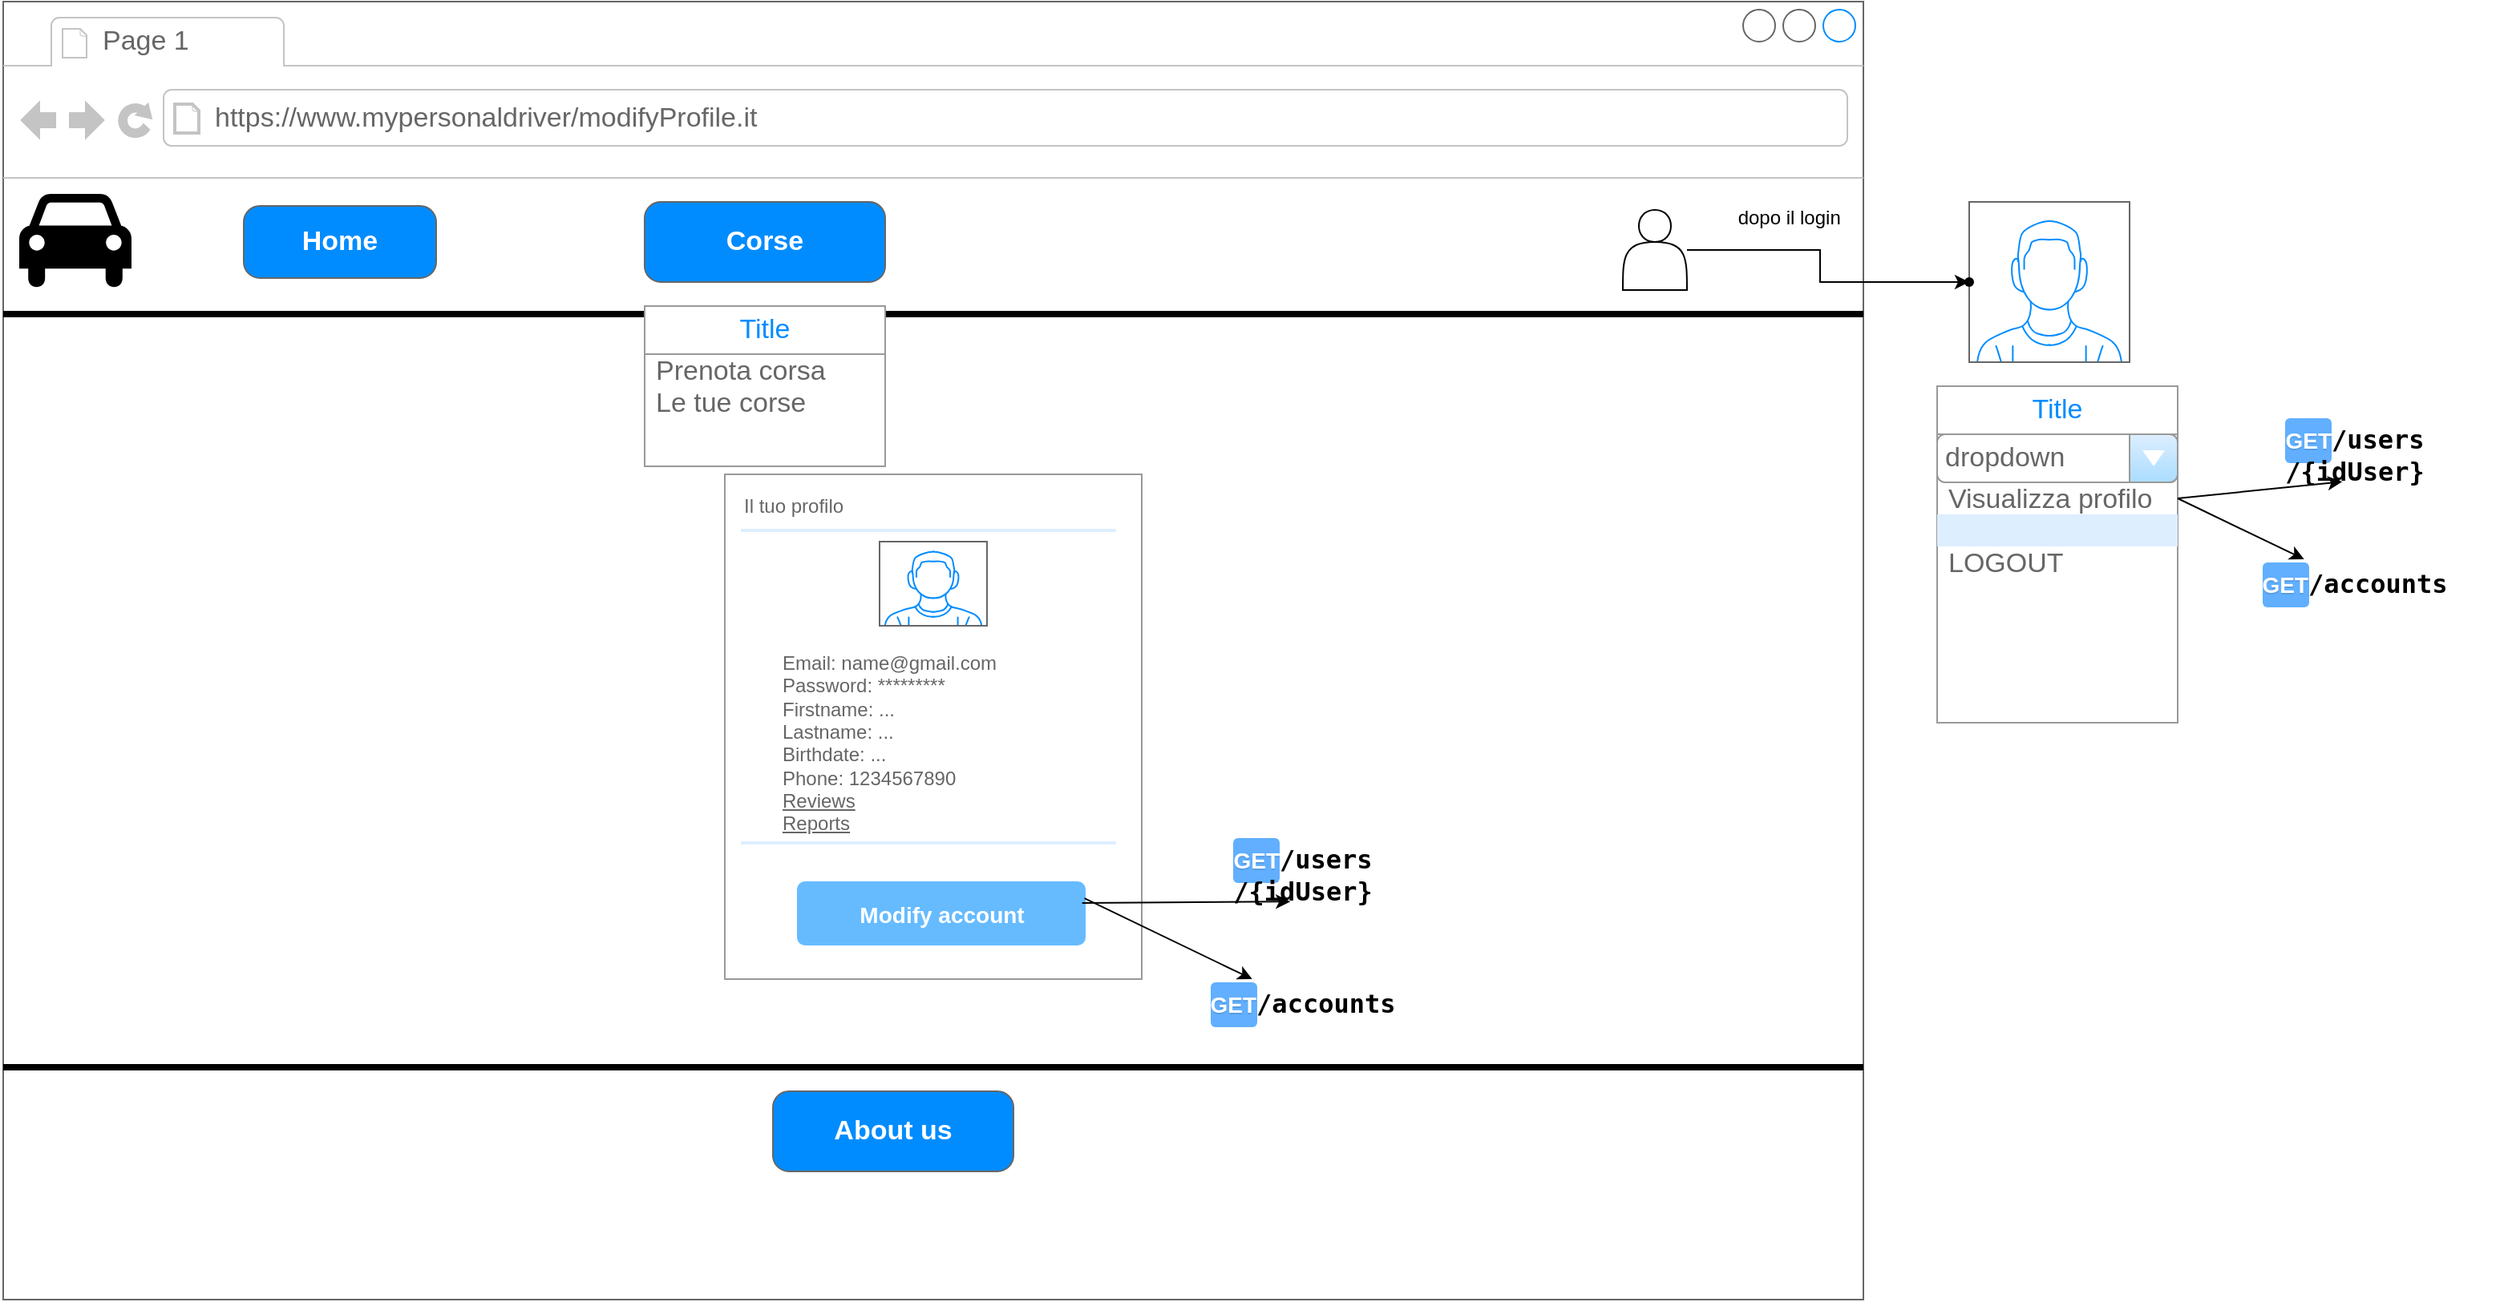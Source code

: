 <mxfile version="24.8.4">
  <diagram name="Pagina-1" id="whGeec0us_iU8IWxTtMR">
    <mxGraphModel dx="1600" dy="669" grid="1" gridSize="10" guides="1" tooltips="1" connect="1" arrows="1" fold="1" page="1" pageScale="1" pageWidth="1100" pageHeight="850" math="0" shadow="0">
      <root>
        <mxCell id="0" />
        <mxCell id="1" parent="0" />
        <mxCell id="WmPic4fgFlVuSvD46Pqc-1" value="" style="strokeWidth=1;shadow=0;dashed=0;align=center;html=1;shape=mxgraph.mockup.containers.browserWindow;rSize=0;strokeColor=#666666;strokeColor2=#008cff;strokeColor3=#c4c4c4;mainText=,;recursiveResize=0;" vertex="1" parent="1">
          <mxGeometry x="440" y="230" width="1160" height="810" as="geometry" />
        </mxCell>
        <mxCell id="WmPic4fgFlVuSvD46Pqc-2" value="Page 1" style="strokeWidth=1;shadow=0;dashed=0;align=center;html=1;shape=mxgraph.mockup.containers.anchor;fontSize=17;fontColor=#666666;align=left;whiteSpace=wrap;" vertex="1" parent="WmPic4fgFlVuSvD46Pqc-1">
          <mxGeometry x="60" y="12" width="110" height="26" as="geometry" />
        </mxCell>
        <mxCell id="WmPic4fgFlVuSvD46Pqc-3" value="https://www.mypersonaldriver/modifyProfile.it" style="strokeWidth=1;shadow=0;dashed=0;align=center;html=1;shape=mxgraph.mockup.containers.anchor;rSize=0;fontSize=17;fontColor=#666666;align=left;" vertex="1" parent="WmPic4fgFlVuSvD46Pqc-1">
          <mxGeometry x="130" y="60" width="250" height="26" as="geometry" />
        </mxCell>
        <mxCell id="WmPic4fgFlVuSvD46Pqc-4" value="" style="shape=actor;whiteSpace=wrap;html=1;" vertex="1" parent="WmPic4fgFlVuSvD46Pqc-1">
          <mxGeometry x="1010" y="130" width="40" height="50" as="geometry" />
        </mxCell>
        <mxCell id="WmPic4fgFlVuSvD46Pqc-5" value="dopo il login&amp;nbsp;" style="text;html=1;align=center;verticalAlign=middle;resizable=0;points=[];autosize=1;strokeColor=none;fillColor=none;" vertex="1" parent="WmPic4fgFlVuSvD46Pqc-1">
          <mxGeometry x="1070" y="120" width="90" height="30" as="geometry" />
        </mxCell>
        <mxCell id="WmPic4fgFlVuSvD46Pqc-6" value="" style="line;strokeWidth=4;html=1;perimeter=backbonePerimeter;points=[];outlineConnect=0;" vertex="1" parent="WmPic4fgFlVuSvD46Pqc-1">
          <mxGeometry y="190" width="1160" height="10" as="geometry" />
        </mxCell>
        <mxCell id="WmPic4fgFlVuSvD46Pqc-7" value="" style="shape=mxgraph.signs.transportation.car_4;html=1;pointerEvents=1;fillColor=#000000;strokeColor=none;verticalLabelPosition=bottom;verticalAlign=top;align=center;" vertex="1" parent="WmPic4fgFlVuSvD46Pqc-1">
          <mxGeometry x="10" y="120" width="70" height="60" as="geometry" />
        </mxCell>
        <mxCell id="WmPic4fgFlVuSvD46Pqc-8" value="Home" style="strokeWidth=1;shadow=0;dashed=0;align=center;html=1;shape=mxgraph.mockup.buttons.button;strokeColor=#666666;fontColor=#ffffff;mainText=;buttonStyle=round;fontSize=17;fontStyle=1;fillColor=#008cff;whiteSpace=wrap;" vertex="1" parent="WmPic4fgFlVuSvD46Pqc-1">
          <mxGeometry x="150" y="127.5" width="120" height="45" as="geometry" />
        </mxCell>
        <mxCell id="WmPic4fgFlVuSvD46Pqc-9" value="" style="line;strokeWidth=4;html=1;perimeter=backbonePerimeter;points=[];outlineConnect=0;" vertex="1" parent="WmPic4fgFlVuSvD46Pqc-1">
          <mxGeometry y="660" width="1160" height="10" as="geometry" />
        </mxCell>
        <mxCell id="WmPic4fgFlVuSvD46Pqc-10" value="About us" style="strokeWidth=1;shadow=0;dashed=0;align=center;html=1;shape=mxgraph.mockup.buttons.button;strokeColor=#666666;fontColor=#ffffff;mainText=;buttonStyle=round;fontSize=17;fontStyle=1;fillColor=#008cff;whiteSpace=wrap;" vertex="1" parent="WmPic4fgFlVuSvD46Pqc-1">
          <mxGeometry x="480" y="680" width="150" height="50" as="geometry" />
        </mxCell>
        <mxCell id="WmPic4fgFlVuSvD46Pqc-11" value="Corse" style="strokeWidth=1;shadow=0;dashed=0;align=center;html=1;shape=mxgraph.mockup.buttons.button;strokeColor=#666666;fontColor=#ffffff;mainText=;buttonStyle=round;fontSize=17;fontStyle=1;fillColor=#008cff;whiteSpace=wrap;" vertex="1" parent="WmPic4fgFlVuSvD46Pqc-1">
          <mxGeometry x="400" y="125" width="150" height="50" as="geometry" />
        </mxCell>
        <mxCell id="WmPic4fgFlVuSvD46Pqc-12" value="" style="strokeWidth=1;shadow=0;dashed=0;align=center;html=1;shape=mxgraph.mockup.forms.rrect;rSize=0;strokeColor=#999999;fillColor=#ffffff;" vertex="1" parent="WmPic4fgFlVuSvD46Pqc-1">
          <mxGeometry x="450" y="295" width="260" height="315" as="geometry" />
        </mxCell>
        <mxCell id="WmPic4fgFlVuSvD46Pqc-13" value="Il tuo profilo" style="strokeWidth=1;shadow=0;dashed=0;align=center;html=1;shape=mxgraph.mockup.forms.anchor;fontSize=12;fontColor=#666666;align=left;resizeWidth=1;spacingLeft=0;" vertex="1" parent="WmPic4fgFlVuSvD46Pqc-12">
          <mxGeometry width="130" height="20" relative="1" as="geometry">
            <mxPoint x="10" y="10" as="offset" />
          </mxGeometry>
        </mxCell>
        <mxCell id="WmPic4fgFlVuSvD46Pqc-14" value="" style="shape=line;strokeColor=#ddeeff;strokeWidth=2;html=1;resizeWidth=1;" vertex="1" parent="WmPic4fgFlVuSvD46Pqc-12">
          <mxGeometry width="234" height="10" relative="1" as="geometry">
            <mxPoint x="10" y="30" as="offset" />
          </mxGeometry>
        </mxCell>
        <mxCell id="WmPic4fgFlVuSvD46Pqc-15" value="&lt;div&gt;&lt;span style=&quot;background-color: initial;&quot;&gt;Email: name@gmail.com&lt;/span&gt;&lt;/div&gt;&lt;div&gt;Password: *********&lt;/div&gt;Firstname: ...&lt;div&gt;Lastname: ...&lt;/div&gt;&lt;div&gt;Birthdate: ...&lt;/div&gt;&lt;div&gt;Phone:&amp;nbsp;&lt;span style=&quot;background-color: initial;&quot;&gt;1234567890&lt;/span&gt;&lt;/div&gt;&lt;div&gt;&lt;u&gt;Reviews&lt;/u&gt;&lt;/div&gt;&lt;div&gt;&lt;u&gt;Reports&lt;/u&gt;&lt;/div&gt;&lt;div&gt;&lt;br&gt;&lt;/div&gt;" style="strokeWidth=1;shadow=0;dashed=0;align=center;html=1;shape=mxgraph.mockup.forms.anchor;fontSize=12;fontColor=#666666;align=left;resizeWidth=1;spacingLeft=0;" vertex="1" parent="WmPic4fgFlVuSvD46Pqc-12">
          <mxGeometry width="130" height="40" relative="1" as="geometry">
            <mxPoint x="34" y="155" as="offset" />
          </mxGeometry>
        </mxCell>
        <mxCell id="WmPic4fgFlVuSvD46Pqc-17" value="" style="strokeWidth=1;shadow=0;dashed=0;align=center;html=1;shape=mxgraph.mockup.forms.anchor;fontSize=12;fontColor=#666666;align=left;resizeWidth=1;spacingLeft=0;" vertex="1" parent="WmPic4fgFlVuSvD46Pqc-12">
          <mxGeometry width="130" height="20" relative="1" as="geometry">
            <mxPoint x="10" y="95" as="offset" />
          </mxGeometry>
        </mxCell>
        <mxCell id="WmPic4fgFlVuSvD46Pqc-18" value="" style="shape=line;strokeColor=#ddeeff;strokeWidth=2;html=1;resizeWidth=1;" vertex="1" parent="WmPic4fgFlVuSvD46Pqc-12">
          <mxGeometry y="1" width="234" height="10" relative="1" as="geometry">
            <mxPoint x="10" y="-90" as="offset" />
          </mxGeometry>
        </mxCell>
        <mxCell id="WmPic4fgFlVuSvD46Pqc-19" value="&lt;font style=&quot;font-size: 14px;&quot;&gt;Modify account&lt;/font&gt;" style="strokeWidth=1;shadow=0;dashed=0;align=center;html=1;shape=mxgraph.mockup.forms.rrect;rSize=5;strokeColor=none;fontColor=#ffffff;fillColor=#66bbff;fontSize=16;fontStyle=1;" vertex="1" parent="WmPic4fgFlVuSvD46Pqc-12">
          <mxGeometry y="1" width="180" height="40" relative="1" as="geometry">
            <mxPoint x="45" y="-61" as="offset" />
          </mxGeometry>
        </mxCell>
        <mxCell id="WmPic4fgFlVuSvD46Pqc-20" value="" style="verticalLabelPosition=bottom;shadow=0;dashed=0;align=center;html=1;verticalAlign=top;strokeWidth=1;shape=mxgraph.mockup.containers.userMale;strokeColor=#666666;strokeColor2=#008cff;" vertex="1" parent="WmPic4fgFlVuSvD46Pqc-12">
          <mxGeometry x="96.5" y="42" width="67" height="52.5" as="geometry" />
        </mxCell>
        <mxCell id="WmPic4fgFlVuSvD46Pqc-55" value="&lt;span style=&quot;box-sizing: border-box; background: rgb(97, 175, 254); border-radius: 3px; color: rgb(255, 255, 255); font-family: sans-serif; font-size: 14px; font-weight: 700; min-width: 80px; padding: 6px 0px; text-shadow: rgba(0, 0, 0, 0.1) 0px 1px 0px; text-wrap-mode: wrap;&quot; class=&quot;opblock-summary-method&quot;&gt;GET&lt;/span&gt;&lt;a style=&quot;font-family: monospace; font-size: 16px; font-weight: 600; background-color: transparent; color: inherit; text-align: start; text-wrap-mode: wrap; box-sizing: border-box; cursor: pointer; text-decoration: inherit; display: inline !important;&quot; class=&quot;nostyle&quot;&gt;&lt;span style=&quot;box-sizing: border-box;&quot;&gt;/users&lt;wbr style=&quot;box-sizing: border-box;&quot;&gt;/{idUser}&lt;/span&gt;&lt;/a&gt;" style="text;html=1;align=center;verticalAlign=middle;resizable=0;points=[];autosize=1;strokeColor=none;fillColor=none;" vertex="1" parent="WmPic4fgFlVuSvD46Pqc-1">
          <mxGeometry x="720" y="530" width="180" height="30" as="geometry" />
        </mxCell>
        <mxCell id="WmPic4fgFlVuSvD46Pqc-56" value="" style="endArrow=classic;html=1;rounded=0;exitX=0.988;exitY=0.336;exitDx=0;exitDy=0;entryX=0.459;entryY=1.054;entryDx=0;entryDy=0;entryPerimeter=0;exitPerimeter=0;" edge="1" target="WmPic4fgFlVuSvD46Pqc-55" parent="WmPic4fgFlVuSvD46Pqc-1" source="WmPic4fgFlVuSvD46Pqc-19">
          <mxGeometry width="50" height="50" relative="1" as="geometry">
            <mxPoint x="700" y="572" as="sourcePoint" />
            <mxPoint x="610" y="662" as="targetPoint" />
          </mxGeometry>
        </mxCell>
        <mxCell id="WmPic4fgFlVuSvD46Pqc-57" value="&lt;span style=&quot;box-sizing: border-box; background: rgb(97, 175, 254); border-radius: 3px; color: rgb(255, 255, 255); font-family: sans-serif; font-size: 14px; font-weight: 700; min-width: 80px; padding: 6px 0px; text-shadow: rgba(0, 0, 0, 0.1) 0px 1px 0px; text-wrap-mode: wrap;&quot; class=&quot;opblock-summary-method&quot;&gt;GET&lt;/span&gt;&lt;a style=&quot;font-family: monospace; font-size: 16px; font-weight: 600; background-color: transparent; color: inherit; text-align: start; text-wrap-mode: wrap; box-sizing: border-box; cursor: pointer; text-decoration: inherit; display: inline !important;&quot; class=&quot;nostyle&quot;&gt;&lt;span style=&quot;box-sizing: border-box;&quot;&gt;/accounts&lt;/span&gt;&lt;/a&gt;" style="text;html=1;align=center;verticalAlign=middle;resizable=0;points=[];autosize=1;strokeColor=none;fillColor=none;" vertex="1" parent="WmPic4fgFlVuSvD46Pqc-1">
          <mxGeometry x="745" y="610" width="130" height="30" as="geometry" />
        </mxCell>
        <mxCell id="WmPic4fgFlVuSvD46Pqc-58" value="" style="endArrow=classic;html=1;rounded=0;exitX=0.996;exitY=0.264;exitDx=0;exitDy=0;exitPerimeter=0;" edge="1" target="WmPic4fgFlVuSvD46Pqc-57" parent="WmPic4fgFlVuSvD46Pqc-1" source="WmPic4fgFlVuSvD46Pqc-19">
          <mxGeometry width="50" height="50" relative="1" as="geometry">
            <mxPoint x="700" y="572" as="sourcePoint" />
            <mxPoint x="790" y="662" as="targetPoint" />
          </mxGeometry>
        </mxCell>
        <mxCell id="WmPic4fgFlVuSvD46Pqc-33" value="" style="verticalLabelPosition=bottom;shadow=0;dashed=0;align=center;html=1;verticalAlign=top;strokeWidth=1;shape=mxgraph.mockup.containers.userMale;strokeColor=#666666;strokeColor2=#008cff;" vertex="1" parent="1">
          <mxGeometry x="1666" y="355" width="100" height="100" as="geometry" />
        </mxCell>
        <mxCell id="WmPic4fgFlVuSvD46Pqc-34" value="" style="shape=waypoint;sketch=0;size=6;pointerEvents=1;points=[];fillColor=default;resizable=0;rotatable=0;perimeter=centerPerimeter;snapToPoint=1;" vertex="1" parent="1">
          <mxGeometry x="1656" y="395" width="20" height="20" as="geometry" />
        </mxCell>
        <mxCell id="WmPic4fgFlVuSvD46Pqc-35" value="" style="edgeStyle=orthogonalEdgeStyle;rounded=0;orthogonalLoop=1;jettySize=auto;html=1;" edge="1" parent="1" source="WmPic4fgFlVuSvD46Pqc-4" target="WmPic4fgFlVuSvD46Pqc-34">
          <mxGeometry relative="1" as="geometry" />
        </mxCell>
        <mxCell id="WmPic4fgFlVuSvD46Pqc-36" value="Title" style="swimlane;strokeColor=#999999;swimlaneFillColor=#FFFFFF;fillColor=#ffffff;fontColor=#008CFF;fontStyle=0;childLayout=stackLayout;horizontal=1;startSize=30;horizontalStack=0;resizeParent=1;resizeParentMax=0;resizeLast=0;collapsible=0;marginBottom=0;whiteSpace=wrap;html=1;fontSize=17;" vertex="1" parent="1">
          <mxGeometry x="840" y="420" width="150" height="100" as="geometry" />
        </mxCell>
        <mxCell id="WmPic4fgFlVuSvD46Pqc-37" value="Prenota corsa" style="text;spacing=0;strokeColor=none;align=left;verticalAlign=middle;spacingLeft=7;spacingRight=10;overflow=hidden;points=[[0,0.5],[1,0.5]];portConstraint=eastwest;rotatable=0;whiteSpace=wrap;html=1;fillColor=none;fontColor=#666666;fontSize=17;" vertex="1" parent="WmPic4fgFlVuSvD46Pqc-36">
          <mxGeometry y="30" width="150" height="20" as="geometry" />
        </mxCell>
        <mxCell id="WmPic4fgFlVuSvD46Pqc-38" value="Le tue corse" style="text;spacing=0;strokeColor=none;align=left;verticalAlign=middle;spacingLeft=7;spacingRight=10;overflow=hidden;points=[[0,0.5],[1,0.5]];portConstraint=eastwest;rotatable=0;whiteSpace=wrap;html=1;rSize=5;fillColor=none;fontColor=#666666;fontSize=17;" vertex="1" parent="WmPic4fgFlVuSvD46Pqc-36">
          <mxGeometry y="50" width="150" height="20" as="geometry" />
        </mxCell>
        <mxCell id="WmPic4fgFlVuSvD46Pqc-39" value="" style="text;spacing=0;strokeColor=none;align=left;verticalAlign=middle;spacingLeft=7;spacingRight=10;overflow=hidden;points=[[0,0.5],[1,0.5]];portConstraint=eastwest;rotatable=0;whiteSpace=wrap;html=1;fillColor=none;fontColor=#666666;fontSize=17;" vertex="1" parent="WmPic4fgFlVuSvD46Pqc-36">
          <mxGeometry y="70" width="150" height="30" as="geometry" />
        </mxCell>
        <mxCell id="WmPic4fgFlVuSvD46Pqc-40" value="Title" style="swimlane;strokeColor=#999999;swimlaneFillColor=#FFFFFF;fillColor=#ffffff;fontColor=#008CFF;fontStyle=0;childLayout=stackLayout;horizontal=1;startSize=30;horizontalStack=0;resizeParent=1;resizeParentMax=0;resizeLast=0;collapsible=0;marginBottom=0;whiteSpace=wrap;html=1;fontSize=17;" vertex="1" parent="1">
          <mxGeometry x="1646" y="470" width="150" height="210" as="geometry" />
        </mxCell>
        <mxCell id="WmPic4fgFlVuSvD46Pqc-41" value="dropdown" style="strokeWidth=1;shadow=0;dashed=0;align=center;html=1;shape=mxgraph.mockup.forms.comboBox;strokeColor=#999999;fillColor=#ddeeff;align=left;fillColor2=#aaddff;mainText=;fontColor=#666666;fontSize=17;spacingLeft=3;" vertex="1" parent="WmPic4fgFlVuSvD46Pqc-40">
          <mxGeometry y="30" width="150" height="30" as="geometry" />
        </mxCell>
        <mxCell id="WmPic4fgFlVuSvD46Pqc-42" value="Visualizza profilo" style="text;spacing=0;strokeColor=none;align=left;verticalAlign=middle;spacingLeft=7;spacingRight=10;overflow=hidden;points=[[0,0.5],[1,0.5]];portConstraint=eastwest;rotatable=0;whiteSpace=wrap;html=1;fillColor=none;fontColor=#666666;fontSize=17;" vertex="1" parent="WmPic4fgFlVuSvD46Pqc-40">
          <mxGeometry y="60" width="150" height="20" as="geometry" />
        </mxCell>
        <mxCell id="WmPic4fgFlVuSvD46Pqc-43" value="" style="text;spacing=0;strokeColor=none;align=left;verticalAlign=middle;spacingLeft=7;spacingRight=10;overflow=hidden;points=[[0,0.5],[1,0.5]];portConstraint=eastwest;rotatable=0;whiteSpace=wrap;html=1;rSize=5;fillColor=#DDEEFF;fontColor=#666666;fontSize=17;" vertex="1" parent="WmPic4fgFlVuSvD46Pqc-40">
          <mxGeometry y="80" width="150" height="20" as="geometry" />
        </mxCell>
        <mxCell id="WmPic4fgFlVuSvD46Pqc-44" value="LOGOUT" style="text;spacing=0;strokeColor=none;align=left;verticalAlign=middle;spacingLeft=7;spacingRight=10;overflow=hidden;points=[[0,0.5],[1,0.5]];portConstraint=eastwest;rotatable=0;whiteSpace=wrap;html=1;fillColor=none;fontColor=#666666;fontSize=17;" vertex="1" parent="WmPic4fgFlVuSvD46Pqc-40">
          <mxGeometry y="100" width="150" height="20" as="geometry" />
        </mxCell>
        <mxCell id="WmPic4fgFlVuSvD46Pqc-45" value="" style="text;spacing=0;strokeColor=none;align=left;verticalAlign=middle;spacingLeft=7;spacingRight=10;overflow=hidden;points=[[0,0.5],[1,0.5]];portConstraint=eastwest;rotatable=0;whiteSpace=wrap;html=1;fillColor=none;fontColor=#666666;fontSize=17;" vertex="1" parent="WmPic4fgFlVuSvD46Pqc-40">
          <mxGeometry y="120" width="150" height="90" as="geometry" />
        </mxCell>
        <mxCell id="WmPic4fgFlVuSvD46Pqc-46" value="&lt;span style=&quot;box-sizing: border-box; background: rgb(97, 175, 254); border-radius: 3px; color: rgb(255, 255, 255); font-family: sans-serif; font-size: 14px; font-weight: 700; min-width: 80px; padding: 6px 0px; text-shadow: rgba(0, 0, 0, 0.1) 0px 1px 0px; text-wrap-mode: wrap;&quot; class=&quot;opblock-summary-method&quot;&gt;GET&lt;/span&gt;&lt;a style=&quot;font-family: monospace; font-size: 16px; font-weight: 600; background-color: transparent; color: inherit; text-align: start; text-wrap-mode: wrap; box-sizing: border-box; cursor: pointer; text-decoration: inherit; display: inline !important;&quot; class=&quot;nostyle&quot;&gt;&lt;span style=&quot;box-sizing: border-box;&quot;&gt;/users&lt;wbr style=&quot;box-sizing: border-box;&quot;&gt;/{idUser}&lt;/span&gt;&lt;/a&gt;" style="text;html=1;align=center;verticalAlign=middle;resizable=0;points=[];autosize=1;strokeColor=none;fillColor=none;" vertex="1" parent="1">
          <mxGeometry x="1816" y="498" width="180" height="30" as="geometry" />
        </mxCell>
        <mxCell id="WmPic4fgFlVuSvD46Pqc-47" value="" style="endArrow=classic;html=1;rounded=0;exitX=1;exitY=0.5;exitDx=0;exitDy=0;entryX=0.459;entryY=1.054;entryDx=0;entryDy=0;entryPerimeter=0;" edge="1" parent="1" source="WmPic4fgFlVuSvD46Pqc-42" target="WmPic4fgFlVuSvD46Pqc-46">
          <mxGeometry width="50" height="50" relative="1" as="geometry">
            <mxPoint x="1656" y="680" as="sourcePoint" />
            <mxPoint x="1706" y="630" as="targetPoint" />
          </mxGeometry>
        </mxCell>
        <mxCell id="WmPic4fgFlVuSvD46Pqc-48" value="&lt;span style=&quot;box-sizing: border-box; background: rgb(97, 175, 254); border-radius: 3px; color: rgb(255, 255, 255); font-family: sans-serif; font-size: 14px; font-weight: 700; min-width: 80px; padding: 6px 0px; text-shadow: rgba(0, 0, 0, 0.1) 0px 1px 0px; text-wrap-mode: wrap;&quot; class=&quot;opblock-summary-method&quot;&gt;GET&lt;/span&gt;&lt;a style=&quot;font-family: monospace; font-size: 16px; font-weight: 600; background-color: transparent; color: inherit; text-align: start; text-wrap-mode: wrap; box-sizing: border-box; cursor: pointer; text-decoration: inherit; display: inline !important;&quot; class=&quot;nostyle&quot;&gt;&lt;span style=&quot;box-sizing: border-box;&quot;&gt;/accounts&lt;/span&gt;&lt;/a&gt;" style="text;html=1;align=center;verticalAlign=middle;resizable=0;points=[];autosize=1;strokeColor=none;fillColor=none;" vertex="1" parent="1">
          <mxGeometry x="1841" y="578" width="130" height="30" as="geometry" />
        </mxCell>
        <mxCell id="WmPic4fgFlVuSvD46Pqc-49" value="" style="endArrow=classic;html=1;rounded=0;exitX=1;exitY=0.5;exitDx=0;exitDy=0;" edge="1" parent="1" source="WmPic4fgFlVuSvD46Pqc-42" target="WmPic4fgFlVuSvD46Pqc-48">
          <mxGeometry width="50" height="50" relative="1" as="geometry">
            <mxPoint x="1836" y="680" as="sourcePoint" />
            <mxPoint x="1886" y="630" as="targetPoint" />
          </mxGeometry>
        </mxCell>
      </root>
    </mxGraphModel>
  </diagram>
</mxfile>
